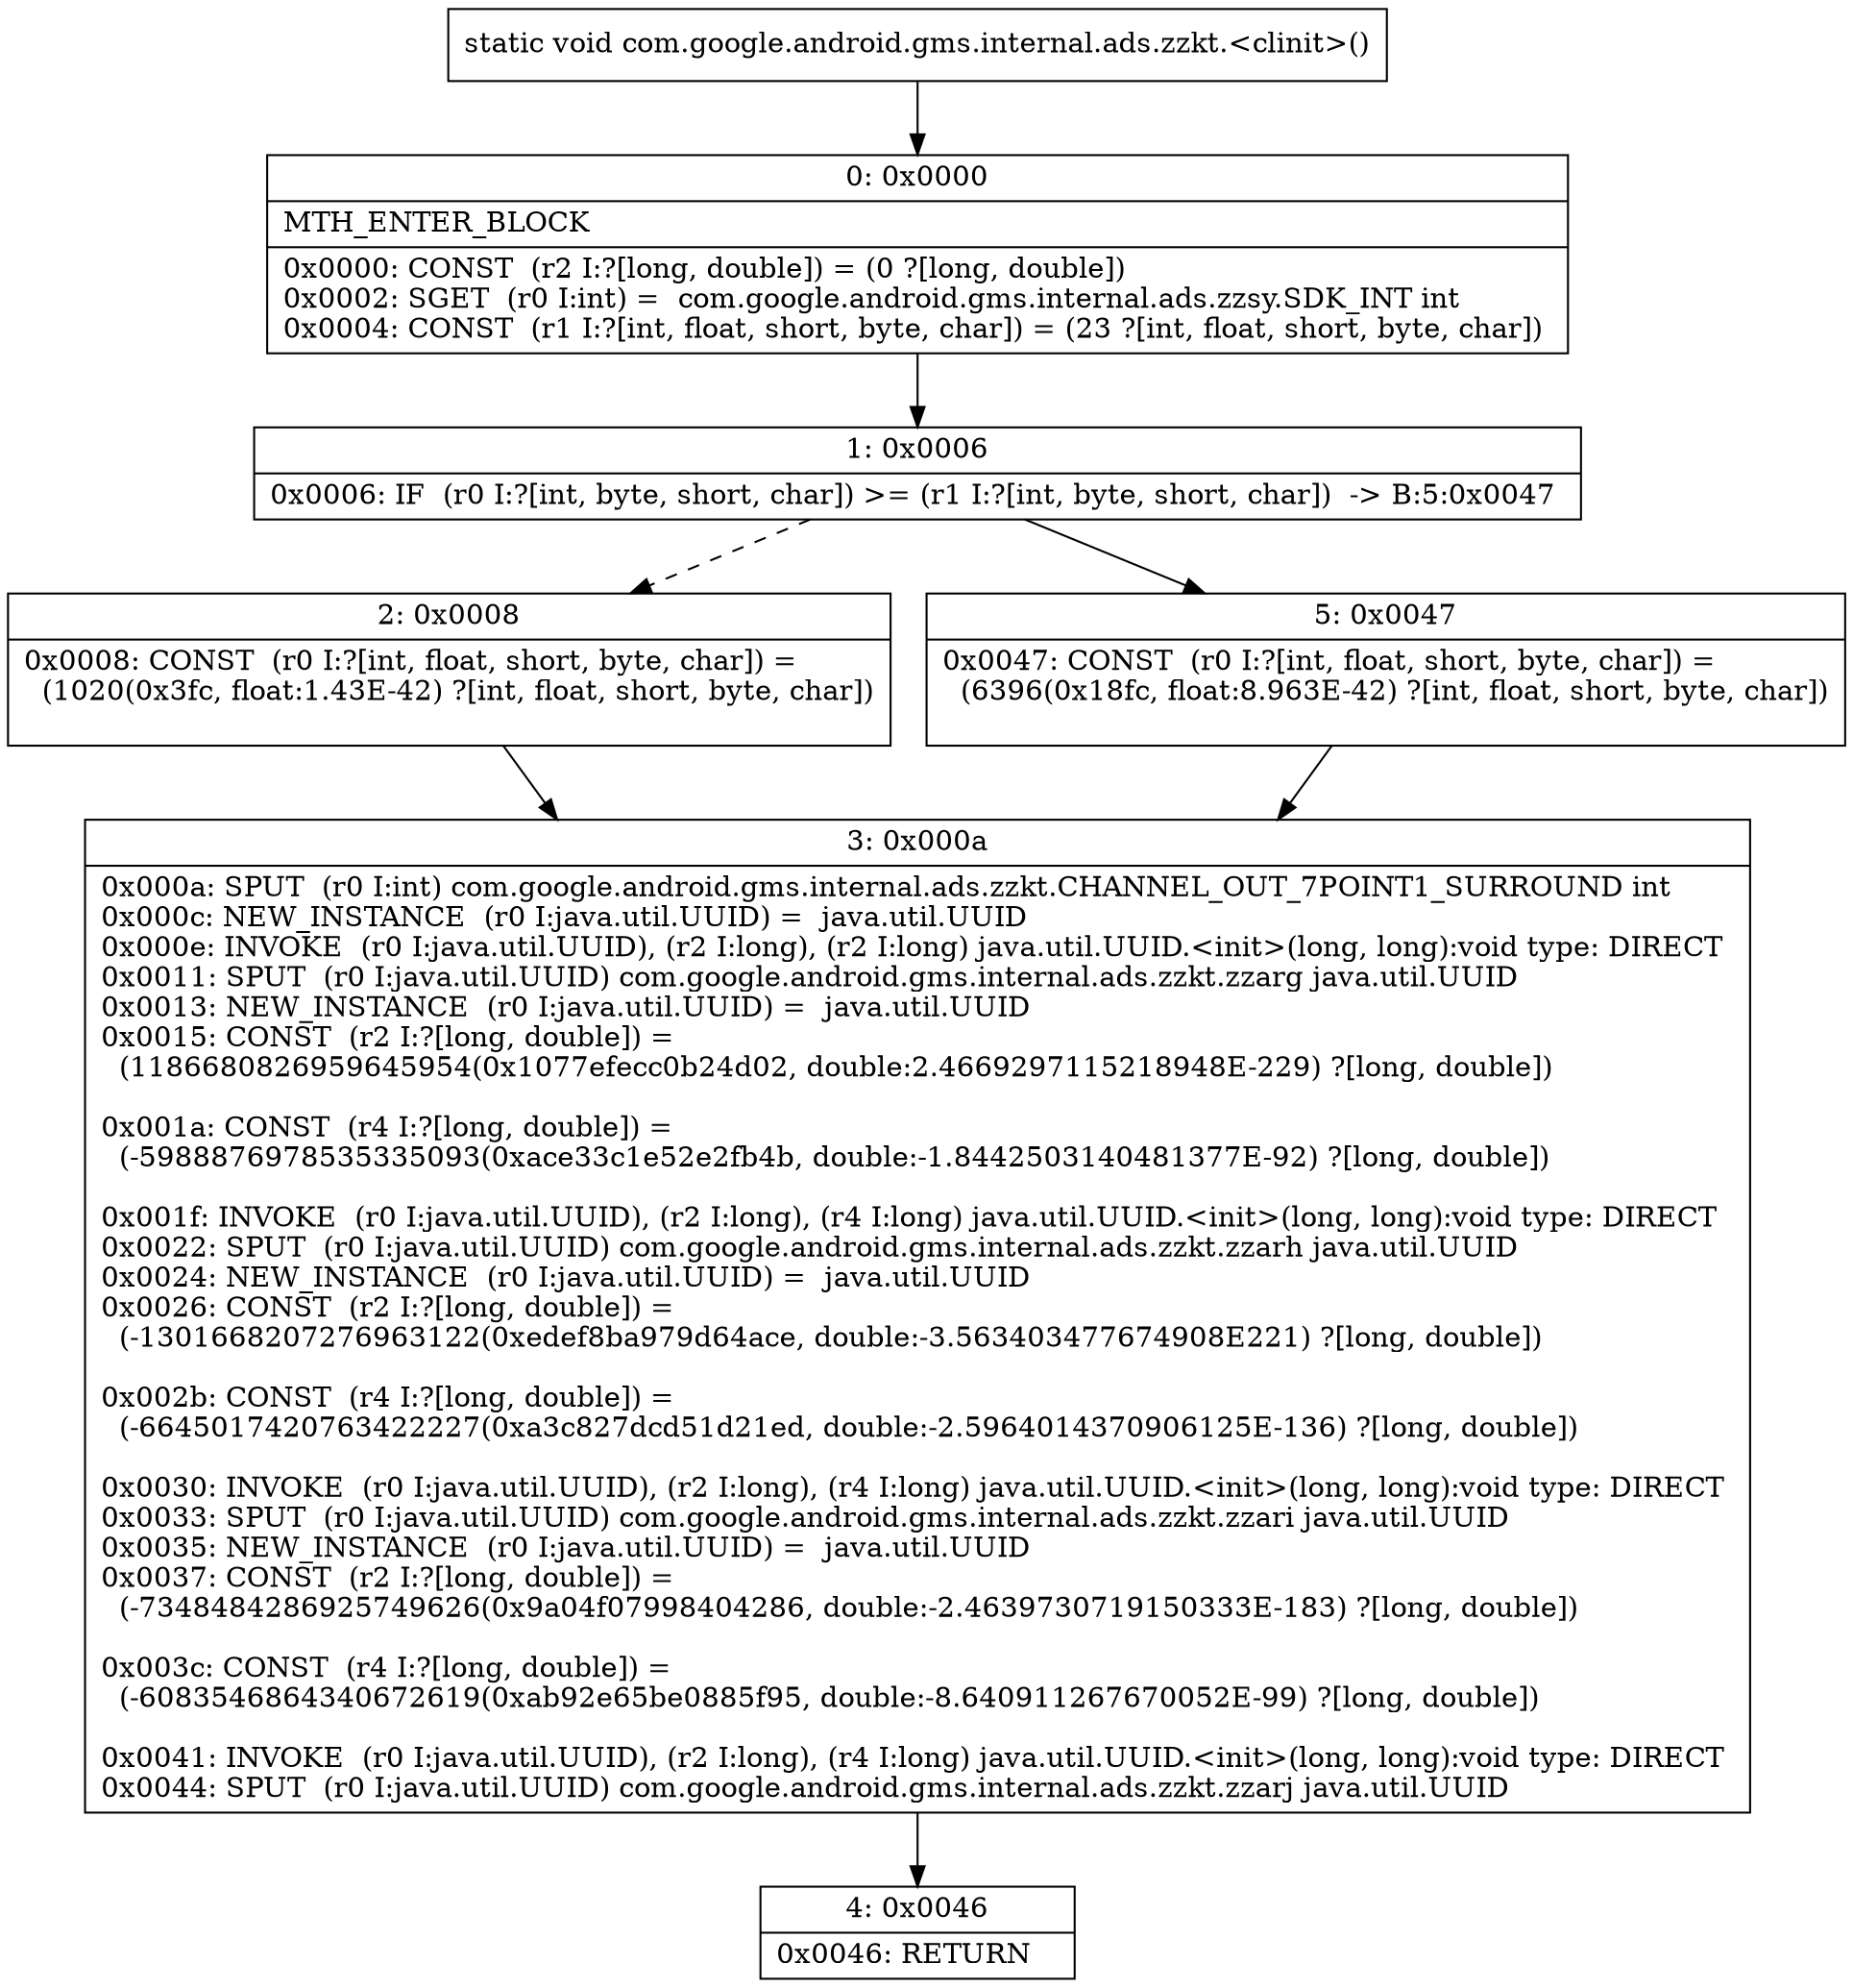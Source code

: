 digraph "CFG forcom.google.android.gms.internal.ads.zzkt.\<clinit\>()V" {
Node_0 [shape=record,label="{0\:\ 0x0000|MTH_ENTER_BLOCK\l|0x0000: CONST  (r2 I:?[long, double]) = (0 ?[long, double]) \l0x0002: SGET  (r0 I:int) =  com.google.android.gms.internal.ads.zzsy.SDK_INT int \l0x0004: CONST  (r1 I:?[int, float, short, byte, char]) = (23 ?[int, float, short, byte, char]) \l}"];
Node_1 [shape=record,label="{1\:\ 0x0006|0x0006: IF  (r0 I:?[int, byte, short, char]) \>= (r1 I:?[int, byte, short, char])  \-\> B:5:0x0047 \l}"];
Node_2 [shape=record,label="{2\:\ 0x0008|0x0008: CONST  (r0 I:?[int, float, short, byte, char]) = \l  (1020(0x3fc, float:1.43E\-42) ?[int, float, short, byte, char])\l \l}"];
Node_3 [shape=record,label="{3\:\ 0x000a|0x000a: SPUT  (r0 I:int) com.google.android.gms.internal.ads.zzkt.CHANNEL_OUT_7POINT1_SURROUND int \l0x000c: NEW_INSTANCE  (r0 I:java.util.UUID) =  java.util.UUID \l0x000e: INVOKE  (r0 I:java.util.UUID), (r2 I:long), (r2 I:long) java.util.UUID.\<init\>(long, long):void type: DIRECT \l0x0011: SPUT  (r0 I:java.util.UUID) com.google.android.gms.internal.ads.zzkt.zzarg java.util.UUID \l0x0013: NEW_INSTANCE  (r0 I:java.util.UUID) =  java.util.UUID \l0x0015: CONST  (r2 I:?[long, double]) = \l  (1186680826959645954(0x1077efecc0b24d02, double:2.4669297115218948E\-229) ?[long, double])\l \l0x001a: CONST  (r4 I:?[long, double]) = \l  (\-5988876978535335093(0xace33c1e52e2fb4b, double:\-1.8442503140481377E\-92) ?[long, double])\l \l0x001f: INVOKE  (r0 I:java.util.UUID), (r2 I:long), (r4 I:long) java.util.UUID.\<init\>(long, long):void type: DIRECT \l0x0022: SPUT  (r0 I:java.util.UUID) com.google.android.gms.internal.ads.zzkt.zzarh java.util.UUID \l0x0024: NEW_INSTANCE  (r0 I:java.util.UUID) =  java.util.UUID \l0x0026: CONST  (r2 I:?[long, double]) = \l  (\-1301668207276963122(0xedef8ba979d64ace, double:\-3.563403477674908E221) ?[long, double])\l \l0x002b: CONST  (r4 I:?[long, double]) = \l  (\-6645017420763422227(0xa3c827dcd51d21ed, double:\-2.5964014370906125E\-136) ?[long, double])\l \l0x0030: INVOKE  (r0 I:java.util.UUID), (r2 I:long), (r4 I:long) java.util.UUID.\<init\>(long, long):void type: DIRECT \l0x0033: SPUT  (r0 I:java.util.UUID) com.google.android.gms.internal.ads.zzkt.zzari java.util.UUID \l0x0035: NEW_INSTANCE  (r0 I:java.util.UUID) =  java.util.UUID \l0x0037: CONST  (r2 I:?[long, double]) = \l  (\-7348484286925749626(0x9a04f07998404286, double:\-2.4639730719150333E\-183) ?[long, double])\l \l0x003c: CONST  (r4 I:?[long, double]) = \l  (\-6083546864340672619(0xab92e65be0885f95, double:\-8.640911267670052E\-99) ?[long, double])\l \l0x0041: INVOKE  (r0 I:java.util.UUID), (r2 I:long), (r4 I:long) java.util.UUID.\<init\>(long, long):void type: DIRECT \l0x0044: SPUT  (r0 I:java.util.UUID) com.google.android.gms.internal.ads.zzkt.zzarj java.util.UUID \l}"];
Node_4 [shape=record,label="{4\:\ 0x0046|0x0046: RETURN   \l}"];
Node_5 [shape=record,label="{5\:\ 0x0047|0x0047: CONST  (r0 I:?[int, float, short, byte, char]) = \l  (6396(0x18fc, float:8.963E\-42) ?[int, float, short, byte, char])\l \l}"];
MethodNode[shape=record,label="{static void com.google.android.gms.internal.ads.zzkt.\<clinit\>() }"];
MethodNode -> Node_0;
Node_0 -> Node_1;
Node_1 -> Node_2[style=dashed];
Node_1 -> Node_5;
Node_2 -> Node_3;
Node_3 -> Node_4;
Node_5 -> Node_3;
}


